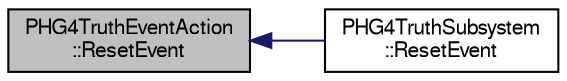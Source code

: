 digraph "PHG4TruthEventAction::ResetEvent"
{
  bgcolor="transparent";
  edge [fontname="FreeSans",fontsize="10",labelfontname="FreeSans",labelfontsize="10"];
  node [fontname="FreeSans",fontsize="10",shape=record];
  rankdir="LR";
  Node1 [label="PHG4TruthEventAction\l::ResetEvent",height=0.2,width=0.4,color="black", fillcolor="grey75", style="filled" fontcolor="black"];
  Node1 -> Node2 [dir="back",color="midnightblue",fontsize="10",style="solid",fontname="FreeSans"];
  Node2 [label="PHG4TruthSubsystem\l::ResetEvent",height=0.2,width=0.4,color="black",URL="$d5/d85/classPHG4TruthSubsystem.html#a6c953cc8f221518e4c86f53273afed56",tooltip="Clean up after each event. "];
}
